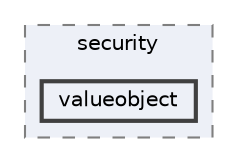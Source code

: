 digraph "repository/core/src/main/java/com/sterlite/cal/core/security/valueobject"
{
 // LATEX_PDF_SIZE
  bgcolor="transparent";
  edge [fontname=Helvetica,fontsize=10,labelfontname=Helvetica,labelfontsize=10];
  node [fontname=Helvetica,fontsize=10,shape=box,height=0.2,width=0.4];
  compound=true
  subgraph clusterdir_3b01dbe0bbea3c1271b75badbceba1fe {
    graph [ bgcolor="#edf0f7", pencolor="grey50", label="security", fontname=Helvetica,fontsize=10 style="filled,dashed", URL="dir_3b01dbe0bbea3c1271b75badbceba1fe.html",tooltip=""]
  dir_40ba30777ef950ce78fdcedde3c9ae32 [label="valueobject", fillcolor="#edf0f7", color="grey25", style="filled,bold", URL="dir_40ba30777ef950ce78fdcedde3c9ae32.html",tooltip=""];
  }
}
